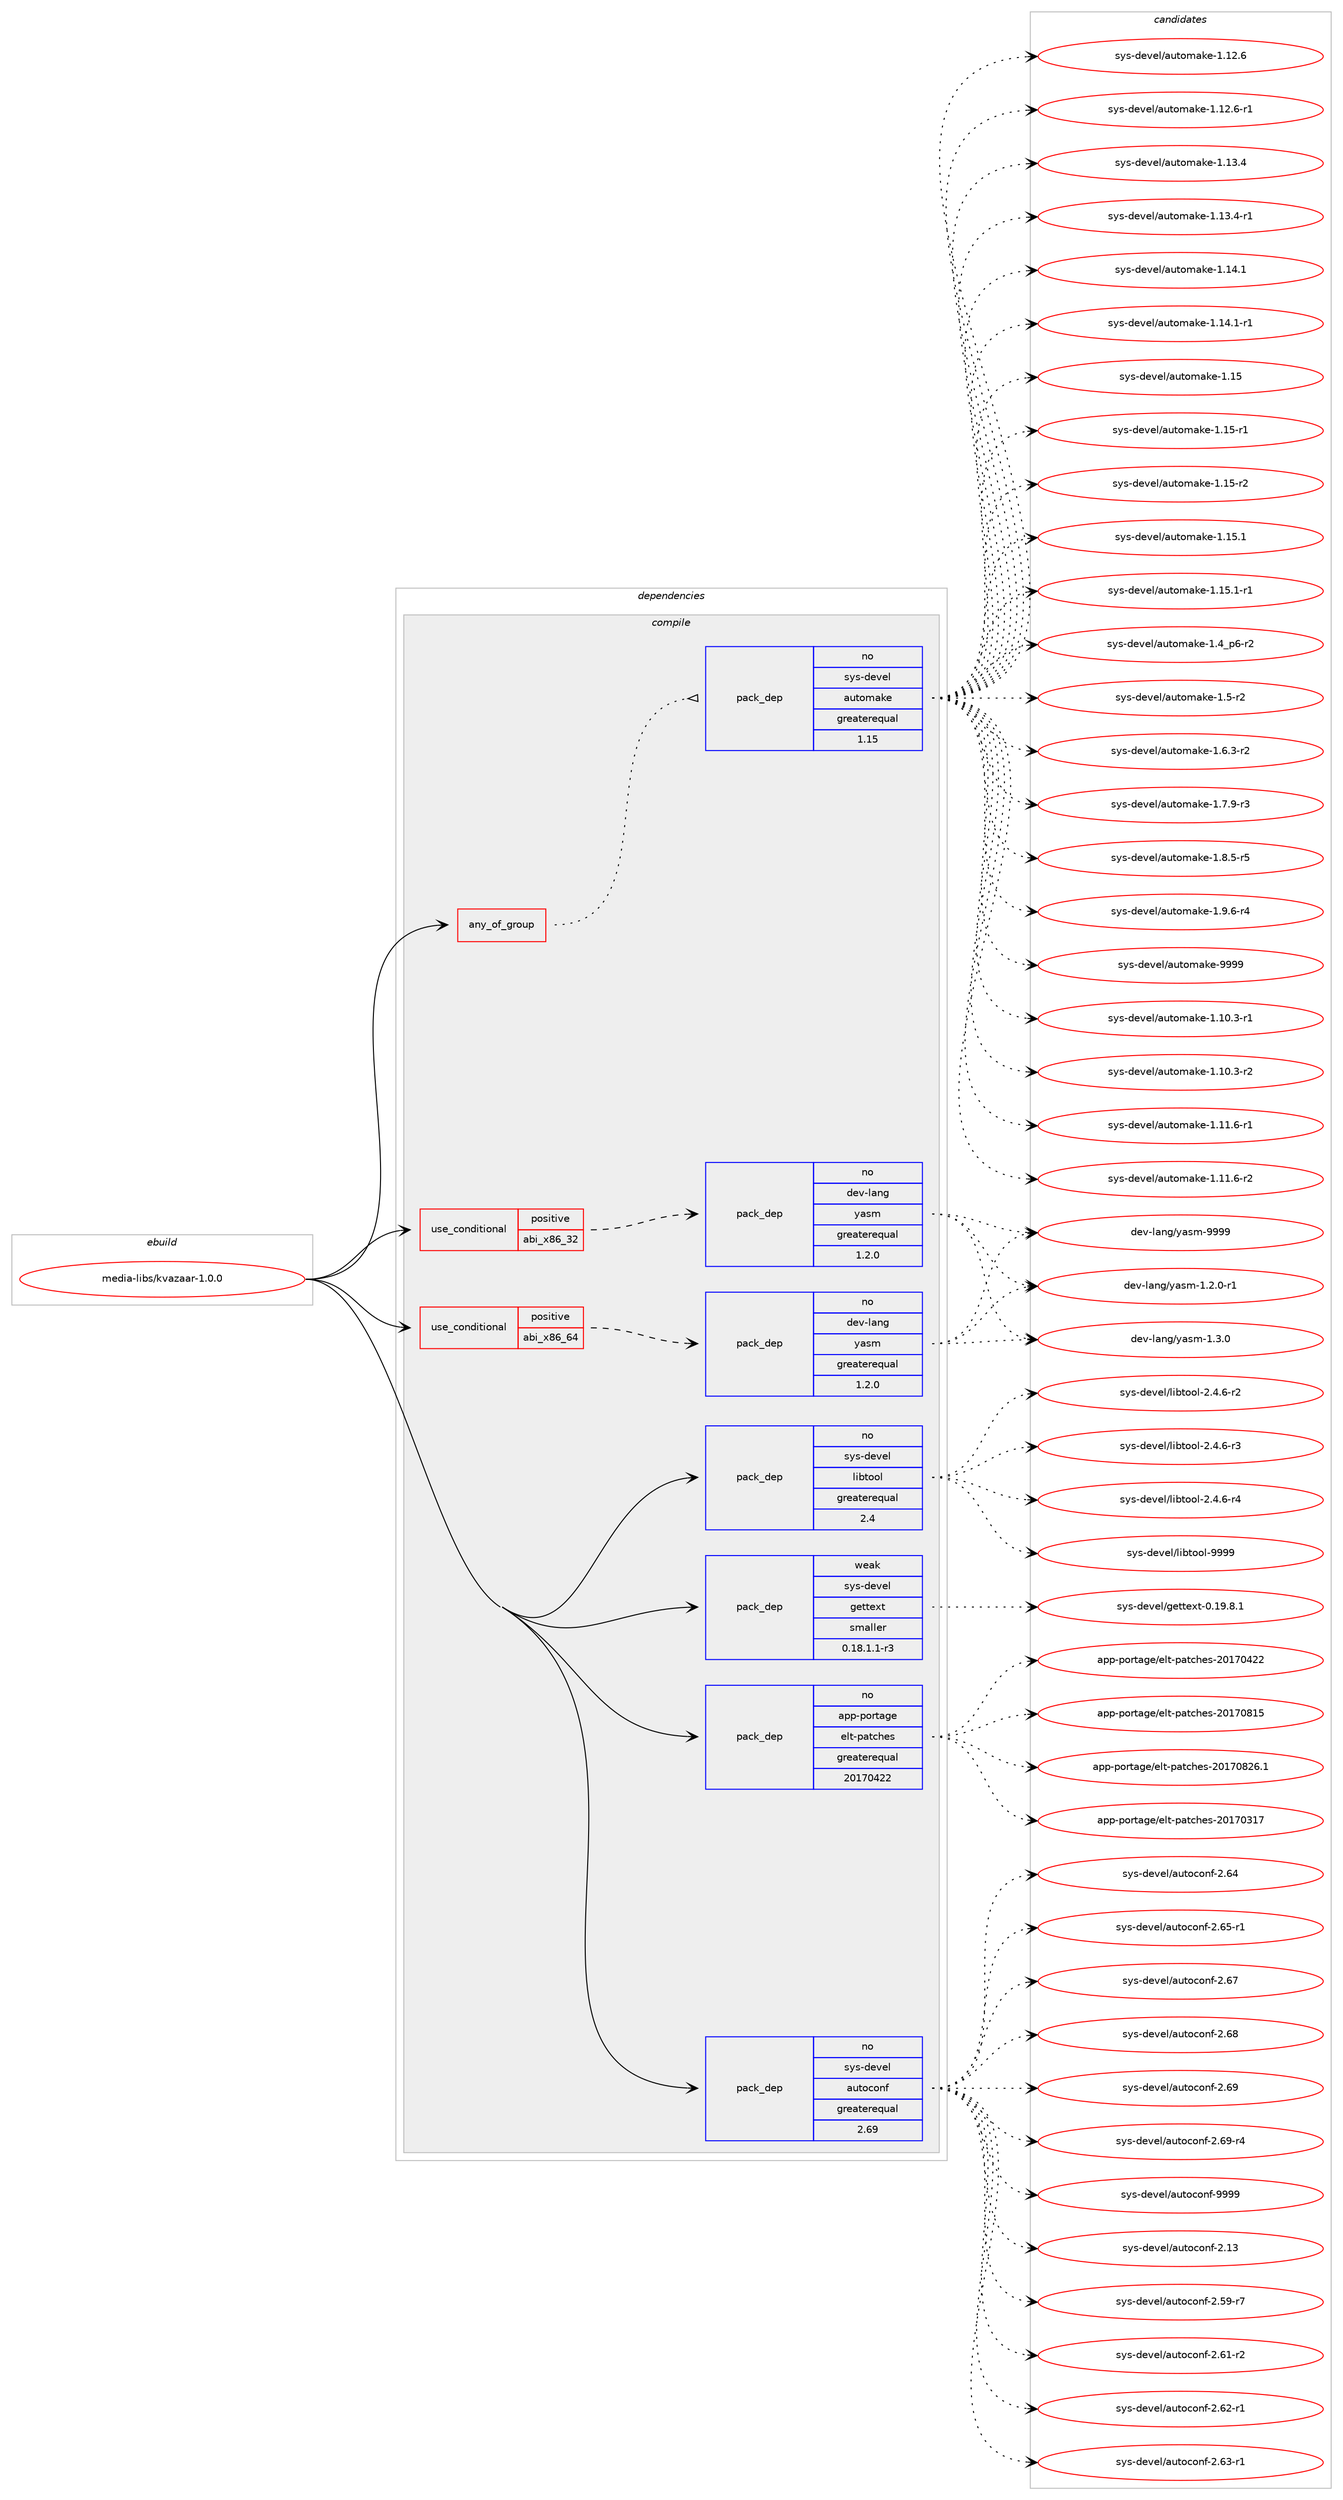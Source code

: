 digraph prolog {

# *************
# Graph options
# *************

newrank=true;
concentrate=true;
compound=true;
graph [rankdir=LR,fontname=Helvetica,fontsize=10,ranksep=1.5];#, ranksep=2.5, nodesep=0.2];
edge  [arrowhead=vee];
node  [fontname=Helvetica,fontsize=10];

# **********
# The ebuild
# **********

subgraph cluster_leftcol {
color=gray;
rank=same;
label=<<i>ebuild</i>>;
id [label="media-libs/kvazaar-1.0.0", color=red, width=4, href="../media-libs/kvazaar-1.0.0.svg"];
}

# ****************
# The dependencies
# ****************

subgraph cluster_midcol {
color=gray;
label=<<i>dependencies</i>>;
subgraph cluster_compile {
fillcolor="#eeeeee";
style=filled;
label=<<i>compile</i>>;
subgraph any5451 {
dependency362344 [label=<<TABLE BORDER="0" CELLBORDER="1" CELLSPACING="0" CELLPADDING="4"><TR><TD CELLPADDING="10">any_of_group</TD></TR></TABLE>>, shape=none, color=red];subgraph pack267345 {
dependency362345 [label=<<TABLE BORDER="0" CELLBORDER="1" CELLSPACING="0" CELLPADDING="4" WIDTH="220"><TR><TD ROWSPAN="6" CELLPADDING="30">pack_dep</TD></TR><TR><TD WIDTH="110">no</TD></TR><TR><TD>sys-devel</TD></TR><TR><TD>automake</TD></TR><TR><TD>greaterequal</TD></TR><TR><TD>1.15</TD></TR></TABLE>>, shape=none, color=blue];
}
dependency362344:e -> dependency362345:w [weight=20,style="dotted",arrowhead="oinv"];
}
id:e -> dependency362344:w [weight=20,style="solid",arrowhead="vee"];
subgraph cond89410 {
dependency362346 [label=<<TABLE BORDER="0" CELLBORDER="1" CELLSPACING="0" CELLPADDING="4"><TR><TD ROWSPAN="3" CELLPADDING="10">use_conditional</TD></TR><TR><TD>positive</TD></TR><TR><TD>abi_x86_32</TD></TR></TABLE>>, shape=none, color=red];
subgraph pack267346 {
dependency362347 [label=<<TABLE BORDER="0" CELLBORDER="1" CELLSPACING="0" CELLPADDING="4" WIDTH="220"><TR><TD ROWSPAN="6" CELLPADDING="30">pack_dep</TD></TR><TR><TD WIDTH="110">no</TD></TR><TR><TD>dev-lang</TD></TR><TR><TD>yasm</TD></TR><TR><TD>greaterequal</TD></TR><TR><TD>1.2.0</TD></TR></TABLE>>, shape=none, color=blue];
}
dependency362346:e -> dependency362347:w [weight=20,style="dashed",arrowhead="vee"];
}
id:e -> dependency362346:w [weight=20,style="solid",arrowhead="vee"];
subgraph cond89411 {
dependency362348 [label=<<TABLE BORDER="0" CELLBORDER="1" CELLSPACING="0" CELLPADDING="4"><TR><TD ROWSPAN="3" CELLPADDING="10">use_conditional</TD></TR><TR><TD>positive</TD></TR><TR><TD>abi_x86_64</TD></TR></TABLE>>, shape=none, color=red];
subgraph pack267347 {
dependency362349 [label=<<TABLE BORDER="0" CELLBORDER="1" CELLSPACING="0" CELLPADDING="4" WIDTH="220"><TR><TD ROWSPAN="6" CELLPADDING="30">pack_dep</TD></TR><TR><TD WIDTH="110">no</TD></TR><TR><TD>dev-lang</TD></TR><TR><TD>yasm</TD></TR><TR><TD>greaterequal</TD></TR><TR><TD>1.2.0</TD></TR></TABLE>>, shape=none, color=blue];
}
dependency362348:e -> dependency362349:w [weight=20,style="dashed",arrowhead="vee"];
}
id:e -> dependency362348:w [weight=20,style="solid",arrowhead="vee"];
subgraph pack267348 {
dependency362350 [label=<<TABLE BORDER="0" CELLBORDER="1" CELLSPACING="0" CELLPADDING="4" WIDTH="220"><TR><TD ROWSPAN="6" CELLPADDING="30">pack_dep</TD></TR><TR><TD WIDTH="110">no</TD></TR><TR><TD>app-portage</TD></TR><TR><TD>elt-patches</TD></TR><TR><TD>greaterequal</TD></TR><TR><TD>20170422</TD></TR></TABLE>>, shape=none, color=blue];
}
id:e -> dependency362350:w [weight=20,style="solid",arrowhead="vee"];
subgraph pack267349 {
dependency362351 [label=<<TABLE BORDER="0" CELLBORDER="1" CELLSPACING="0" CELLPADDING="4" WIDTH="220"><TR><TD ROWSPAN="6" CELLPADDING="30">pack_dep</TD></TR><TR><TD WIDTH="110">no</TD></TR><TR><TD>sys-devel</TD></TR><TR><TD>autoconf</TD></TR><TR><TD>greaterequal</TD></TR><TR><TD>2.69</TD></TR></TABLE>>, shape=none, color=blue];
}
id:e -> dependency362351:w [weight=20,style="solid",arrowhead="vee"];
subgraph pack267350 {
dependency362352 [label=<<TABLE BORDER="0" CELLBORDER="1" CELLSPACING="0" CELLPADDING="4" WIDTH="220"><TR><TD ROWSPAN="6" CELLPADDING="30">pack_dep</TD></TR><TR><TD WIDTH="110">no</TD></TR><TR><TD>sys-devel</TD></TR><TR><TD>libtool</TD></TR><TR><TD>greaterequal</TD></TR><TR><TD>2.4</TD></TR></TABLE>>, shape=none, color=blue];
}
id:e -> dependency362352:w [weight=20,style="solid",arrowhead="vee"];
subgraph pack267351 {
dependency362353 [label=<<TABLE BORDER="0" CELLBORDER="1" CELLSPACING="0" CELLPADDING="4" WIDTH="220"><TR><TD ROWSPAN="6" CELLPADDING="30">pack_dep</TD></TR><TR><TD WIDTH="110">weak</TD></TR><TR><TD>sys-devel</TD></TR><TR><TD>gettext</TD></TR><TR><TD>smaller</TD></TR><TR><TD>0.18.1.1-r3</TD></TR></TABLE>>, shape=none, color=blue];
}
id:e -> dependency362353:w [weight=20,style="solid",arrowhead="vee"];
}
subgraph cluster_compileandrun {
fillcolor="#eeeeee";
style=filled;
label=<<i>compile and run</i>>;
}
subgraph cluster_run {
fillcolor="#eeeeee";
style=filled;
label=<<i>run</i>>;
}
}

# **************
# The candidates
# **************

subgraph cluster_choices {
rank=same;
color=gray;
label=<<i>candidates</i>>;

subgraph choice267345 {
color=black;
nodesep=1;
choice11512111545100101118101108479711711611110997107101454946494846514511449 [label="sys-devel/automake-1.10.3-r1", color=red, width=4,href="../sys-devel/automake-1.10.3-r1.svg"];
choice11512111545100101118101108479711711611110997107101454946494846514511450 [label="sys-devel/automake-1.10.3-r2", color=red, width=4,href="../sys-devel/automake-1.10.3-r2.svg"];
choice11512111545100101118101108479711711611110997107101454946494946544511449 [label="sys-devel/automake-1.11.6-r1", color=red, width=4,href="../sys-devel/automake-1.11.6-r1.svg"];
choice11512111545100101118101108479711711611110997107101454946494946544511450 [label="sys-devel/automake-1.11.6-r2", color=red, width=4,href="../sys-devel/automake-1.11.6-r2.svg"];
choice1151211154510010111810110847971171161111099710710145494649504654 [label="sys-devel/automake-1.12.6", color=red, width=4,href="../sys-devel/automake-1.12.6.svg"];
choice11512111545100101118101108479711711611110997107101454946495046544511449 [label="sys-devel/automake-1.12.6-r1", color=red, width=4,href="../sys-devel/automake-1.12.6-r1.svg"];
choice1151211154510010111810110847971171161111099710710145494649514652 [label="sys-devel/automake-1.13.4", color=red, width=4,href="../sys-devel/automake-1.13.4.svg"];
choice11512111545100101118101108479711711611110997107101454946495146524511449 [label="sys-devel/automake-1.13.4-r1", color=red, width=4,href="../sys-devel/automake-1.13.4-r1.svg"];
choice1151211154510010111810110847971171161111099710710145494649524649 [label="sys-devel/automake-1.14.1", color=red, width=4,href="../sys-devel/automake-1.14.1.svg"];
choice11512111545100101118101108479711711611110997107101454946495246494511449 [label="sys-devel/automake-1.14.1-r1", color=red, width=4,href="../sys-devel/automake-1.14.1-r1.svg"];
choice115121115451001011181011084797117116111109971071014549464953 [label="sys-devel/automake-1.15", color=red, width=4,href="../sys-devel/automake-1.15.svg"];
choice1151211154510010111810110847971171161111099710710145494649534511449 [label="sys-devel/automake-1.15-r1", color=red, width=4,href="../sys-devel/automake-1.15-r1.svg"];
choice1151211154510010111810110847971171161111099710710145494649534511450 [label="sys-devel/automake-1.15-r2", color=red, width=4,href="../sys-devel/automake-1.15-r2.svg"];
choice1151211154510010111810110847971171161111099710710145494649534649 [label="sys-devel/automake-1.15.1", color=red, width=4,href="../sys-devel/automake-1.15.1.svg"];
choice11512111545100101118101108479711711611110997107101454946495346494511449 [label="sys-devel/automake-1.15.1-r1", color=red, width=4,href="../sys-devel/automake-1.15.1-r1.svg"];
choice115121115451001011181011084797117116111109971071014549465295112544511450 [label="sys-devel/automake-1.4_p6-r2", color=red, width=4,href="../sys-devel/automake-1.4_p6-r2.svg"];
choice11512111545100101118101108479711711611110997107101454946534511450 [label="sys-devel/automake-1.5-r2", color=red, width=4,href="../sys-devel/automake-1.5-r2.svg"];
choice115121115451001011181011084797117116111109971071014549465446514511450 [label="sys-devel/automake-1.6.3-r2", color=red, width=4,href="../sys-devel/automake-1.6.3-r2.svg"];
choice115121115451001011181011084797117116111109971071014549465546574511451 [label="sys-devel/automake-1.7.9-r3", color=red, width=4,href="../sys-devel/automake-1.7.9-r3.svg"];
choice115121115451001011181011084797117116111109971071014549465646534511453 [label="sys-devel/automake-1.8.5-r5", color=red, width=4,href="../sys-devel/automake-1.8.5-r5.svg"];
choice115121115451001011181011084797117116111109971071014549465746544511452 [label="sys-devel/automake-1.9.6-r4", color=red, width=4,href="../sys-devel/automake-1.9.6-r4.svg"];
choice115121115451001011181011084797117116111109971071014557575757 [label="sys-devel/automake-9999", color=red, width=4,href="../sys-devel/automake-9999.svg"];
dependency362345:e -> choice11512111545100101118101108479711711611110997107101454946494846514511449:w [style=dotted,weight="100"];
dependency362345:e -> choice11512111545100101118101108479711711611110997107101454946494846514511450:w [style=dotted,weight="100"];
dependency362345:e -> choice11512111545100101118101108479711711611110997107101454946494946544511449:w [style=dotted,weight="100"];
dependency362345:e -> choice11512111545100101118101108479711711611110997107101454946494946544511450:w [style=dotted,weight="100"];
dependency362345:e -> choice1151211154510010111810110847971171161111099710710145494649504654:w [style=dotted,weight="100"];
dependency362345:e -> choice11512111545100101118101108479711711611110997107101454946495046544511449:w [style=dotted,weight="100"];
dependency362345:e -> choice1151211154510010111810110847971171161111099710710145494649514652:w [style=dotted,weight="100"];
dependency362345:e -> choice11512111545100101118101108479711711611110997107101454946495146524511449:w [style=dotted,weight="100"];
dependency362345:e -> choice1151211154510010111810110847971171161111099710710145494649524649:w [style=dotted,weight="100"];
dependency362345:e -> choice11512111545100101118101108479711711611110997107101454946495246494511449:w [style=dotted,weight="100"];
dependency362345:e -> choice115121115451001011181011084797117116111109971071014549464953:w [style=dotted,weight="100"];
dependency362345:e -> choice1151211154510010111810110847971171161111099710710145494649534511449:w [style=dotted,weight="100"];
dependency362345:e -> choice1151211154510010111810110847971171161111099710710145494649534511450:w [style=dotted,weight="100"];
dependency362345:e -> choice1151211154510010111810110847971171161111099710710145494649534649:w [style=dotted,weight="100"];
dependency362345:e -> choice11512111545100101118101108479711711611110997107101454946495346494511449:w [style=dotted,weight="100"];
dependency362345:e -> choice115121115451001011181011084797117116111109971071014549465295112544511450:w [style=dotted,weight="100"];
dependency362345:e -> choice11512111545100101118101108479711711611110997107101454946534511450:w [style=dotted,weight="100"];
dependency362345:e -> choice115121115451001011181011084797117116111109971071014549465446514511450:w [style=dotted,weight="100"];
dependency362345:e -> choice115121115451001011181011084797117116111109971071014549465546574511451:w [style=dotted,weight="100"];
dependency362345:e -> choice115121115451001011181011084797117116111109971071014549465646534511453:w [style=dotted,weight="100"];
dependency362345:e -> choice115121115451001011181011084797117116111109971071014549465746544511452:w [style=dotted,weight="100"];
dependency362345:e -> choice115121115451001011181011084797117116111109971071014557575757:w [style=dotted,weight="100"];
}
subgraph choice267346 {
color=black;
nodesep=1;
choice100101118451089711010347121971151094549465046484511449 [label="dev-lang/yasm-1.2.0-r1", color=red, width=4,href="../dev-lang/yasm-1.2.0-r1.svg"];
choice10010111845108971101034712197115109454946514648 [label="dev-lang/yasm-1.3.0", color=red, width=4,href="../dev-lang/yasm-1.3.0.svg"];
choice100101118451089711010347121971151094557575757 [label="dev-lang/yasm-9999", color=red, width=4,href="../dev-lang/yasm-9999.svg"];
dependency362347:e -> choice100101118451089711010347121971151094549465046484511449:w [style=dotted,weight="100"];
dependency362347:e -> choice10010111845108971101034712197115109454946514648:w [style=dotted,weight="100"];
dependency362347:e -> choice100101118451089711010347121971151094557575757:w [style=dotted,weight="100"];
}
subgraph choice267347 {
color=black;
nodesep=1;
choice100101118451089711010347121971151094549465046484511449 [label="dev-lang/yasm-1.2.0-r1", color=red, width=4,href="../dev-lang/yasm-1.2.0-r1.svg"];
choice10010111845108971101034712197115109454946514648 [label="dev-lang/yasm-1.3.0", color=red, width=4,href="../dev-lang/yasm-1.3.0.svg"];
choice100101118451089711010347121971151094557575757 [label="dev-lang/yasm-9999", color=red, width=4,href="../dev-lang/yasm-9999.svg"];
dependency362349:e -> choice100101118451089711010347121971151094549465046484511449:w [style=dotted,weight="100"];
dependency362349:e -> choice10010111845108971101034712197115109454946514648:w [style=dotted,weight="100"];
dependency362349:e -> choice100101118451089711010347121971151094557575757:w [style=dotted,weight="100"];
}
subgraph choice267348 {
color=black;
nodesep=1;
choice97112112451121111141169710310147101108116451129711699104101115455048495548514955 [label="app-portage/elt-patches-20170317", color=red, width=4,href="../app-portage/elt-patches-20170317.svg"];
choice97112112451121111141169710310147101108116451129711699104101115455048495548525050 [label="app-portage/elt-patches-20170422", color=red, width=4,href="../app-portage/elt-patches-20170422.svg"];
choice97112112451121111141169710310147101108116451129711699104101115455048495548564953 [label="app-portage/elt-patches-20170815", color=red, width=4,href="../app-portage/elt-patches-20170815.svg"];
choice971121124511211111411697103101471011081164511297116991041011154550484955485650544649 [label="app-portage/elt-patches-20170826.1", color=red, width=4,href="../app-portage/elt-patches-20170826.1.svg"];
dependency362350:e -> choice97112112451121111141169710310147101108116451129711699104101115455048495548514955:w [style=dotted,weight="100"];
dependency362350:e -> choice97112112451121111141169710310147101108116451129711699104101115455048495548525050:w [style=dotted,weight="100"];
dependency362350:e -> choice97112112451121111141169710310147101108116451129711699104101115455048495548564953:w [style=dotted,weight="100"];
dependency362350:e -> choice971121124511211111411697103101471011081164511297116991041011154550484955485650544649:w [style=dotted,weight="100"];
}
subgraph choice267349 {
color=black;
nodesep=1;
choice115121115451001011181011084797117116111991111101024550464951 [label="sys-devel/autoconf-2.13", color=red, width=4,href="../sys-devel/autoconf-2.13.svg"];
choice1151211154510010111810110847971171161119911111010245504653574511455 [label="sys-devel/autoconf-2.59-r7", color=red, width=4,href="../sys-devel/autoconf-2.59-r7.svg"];
choice1151211154510010111810110847971171161119911111010245504654494511450 [label="sys-devel/autoconf-2.61-r2", color=red, width=4,href="../sys-devel/autoconf-2.61-r2.svg"];
choice1151211154510010111810110847971171161119911111010245504654504511449 [label="sys-devel/autoconf-2.62-r1", color=red, width=4,href="../sys-devel/autoconf-2.62-r1.svg"];
choice1151211154510010111810110847971171161119911111010245504654514511449 [label="sys-devel/autoconf-2.63-r1", color=red, width=4,href="../sys-devel/autoconf-2.63-r1.svg"];
choice115121115451001011181011084797117116111991111101024550465452 [label="sys-devel/autoconf-2.64", color=red, width=4,href="../sys-devel/autoconf-2.64.svg"];
choice1151211154510010111810110847971171161119911111010245504654534511449 [label="sys-devel/autoconf-2.65-r1", color=red, width=4,href="../sys-devel/autoconf-2.65-r1.svg"];
choice115121115451001011181011084797117116111991111101024550465455 [label="sys-devel/autoconf-2.67", color=red, width=4,href="../sys-devel/autoconf-2.67.svg"];
choice115121115451001011181011084797117116111991111101024550465456 [label="sys-devel/autoconf-2.68", color=red, width=4,href="../sys-devel/autoconf-2.68.svg"];
choice115121115451001011181011084797117116111991111101024550465457 [label="sys-devel/autoconf-2.69", color=red, width=4,href="../sys-devel/autoconf-2.69.svg"];
choice1151211154510010111810110847971171161119911111010245504654574511452 [label="sys-devel/autoconf-2.69-r4", color=red, width=4,href="../sys-devel/autoconf-2.69-r4.svg"];
choice115121115451001011181011084797117116111991111101024557575757 [label="sys-devel/autoconf-9999", color=red, width=4,href="../sys-devel/autoconf-9999.svg"];
dependency362351:e -> choice115121115451001011181011084797117116111991111101024550464951:w [style=dotted,weight="100"];
dependency362351:e -> choice1151211154510010111810110847971171161119911111010245504653574511455:w [style=dotted,weight="100"];
dependency362351:e -> choice1151211154510010111810110847971171161119911111010245504654494511450:w [style=dotted,weight="100"];
dependency362351:e -> choice1151211154510010111810110847971171161119911111010245504654504511449:w [style=dotted,weight="100"];
dependency362351:e -> choice1151211154510010111810110847971171161119911111010245504654514511449:w [style=dotted,weight="100"];
dependency362351:e -> choice115121115451001011181011084797117116111991111101024550465452:w [style=dotted,weight="100"];
dependency362351:e -> choice1151211154510010111810110847971171161119911111010245504654534511449:w [style=dotted,weight="100"];
dependency362351:e -> choice115121115451001011181011084797117116111991111101024550465455:w [style=dotted,weight="100"];
dependency362351:e -> choice115121115451001011181011084797117116111991111101024550465456:w [style=dotted,weight="100"];
dependency362351:e -> choice115121115451001011181011084797117116111991111101024550465457:w [style=dotted,weight="100"];
dependency362351:e -> choice1151211154510010111810110847971171161119911111010245504654574511452:w [style=dotted,weight="100"];
dependency362351:e -> choice115121115451001011181011084797117116111991111101024557575757:w [style=dotted,weight="100"];
}
subgraph choice267350 {
color=black;
nodesep=1;
choice1151211154510010111810110847108105981161111111084550465246544511450 [label="sys-devel/libtool-2.4.6-r2", color=red, width=4,href="../sys-devel/libtool-2.4.6-r2.svg"];
choice1151211154510010111810110847108105981161111111084550465246544511451 [label="sys-devel/libtool-2.4.6-r3", color=red, width=4,href="../sys-devel/libtool-2.4.6-r3.svg"];
choice1151211154510010111810110847108105981161111111084550465246544511452 [label="sys-devel/libtool-2.4.6-r4", color=red, width=4,href="../sys-devel/libtool-2.4.6-r4.svg"];
choice1151211154510010111810110847108105981161111111084557575757 [label="sys-devel/libtool-9999", color=red, width=4,href="../sys-devel/libtool-9999.svg"];
dependency362352:e -> choice1151211154510010111810110847108105981161111111084550465246544511450:w [style=dotted,weight="100"];
dependency362352:e -> choice1151211154510010111810110847108105981161111111084550465246544511451:w [style=dotted,weight="100"];
dependency362352:e -> choice1151211154510010111810110847108105981161111111084550465246544511452:w [style=dotted,weight="100"];
dependency362352:e -> choice1151211154510010111810110847108105981161111111084557575757:w [style=dotted,weight="100"];
}
subgraph choice267351 {
color=black;
nodesep=1;
choice1151211154510010111810110847103101116116101120116454846495746564649 [label="sys-devel/gettext-0.19.8.1", color=red, width=4,href="../sys-devel/gettext-0.19.8.1.svg"];
dependency362353:e -> choice1151211154510010111810110847103101116116101120116454846495746564649:w [style=dotted,weight="100"];
}
}

}
